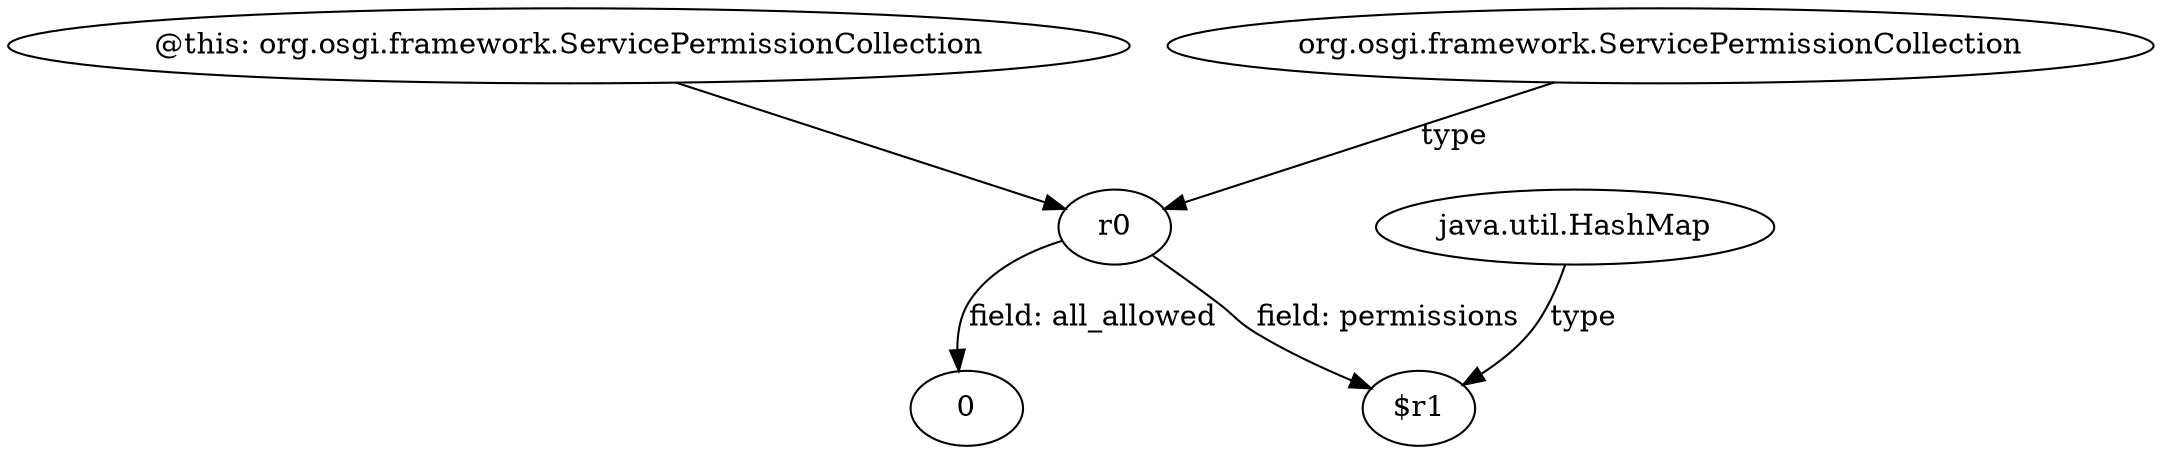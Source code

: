 digraph g {
0[label="@this: org.osgi.framework.ServicePermissionCollection"]
1[label="r0"]
0->1[label=""]
2[label="java.util.HashMap"]
3[label="$r1"]
2->3[label="type"]
1->3[label="field: permissions"]
4[label="org.osgi.framework.ServicePermissionCollection"]
4->1[label="type"]
5[label="0"]
1->5[label="field: all_allowed"]
}